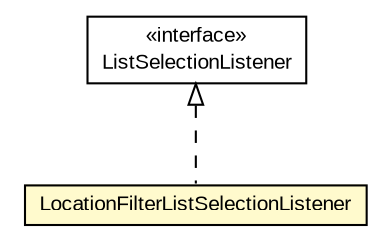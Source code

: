 #!/usr/local/bin/dot
#
# Class diagram 
# Generated by UMLGraph version 5.3 (http://www.umlgraph.org/)
#

digraph G {
	edge [fontname="arial",fontsize=10,labelfontname="arial",labelfontsize=10];
	node [fontname="arial",fontsize=10,shape=plaintext];
	nodesep=0.25;
	ranksep=0.5;
	// context.arch.logging.ExplanationGUI.LocationFilterListSelectionListener
	c125168 [label=<<table title="context.arch.logging.ExplanationGUI.LocationFilterListSelectionListener" border="0" cellborder="1" cellspacing="0" cellpadding="2" port="p" bgcolor="lemonChiffon" href="./ExplanationGUI.LocationFilterListSelectionListener.html">
		<tr><td><table border="0" cellspacing="0" cellpadding="1">
<tr><td align="center" balign="center"> LocationFilterListSelectionListener </td></tr>
		</table></td></tr>
		</table>>, fontname="arial", fontcolor="black", fontsize=10.0];
	//context.arch.logging.ExplanationGUI.LocationFilterListSelectionListener implements javax.swing.event.ListSelectionListener
	c125276:p -> c125168:p [dir=back,arrowtail=empty,style=dashed];
	// javax.swing.event.ListSelectionListener
	c125276 [label=<<table title="javax.swing.event.ListSelectionListener" border="0" cellborder="1" cellspacing="0" cellpadding="2" port="p" href="http://java.sun.com/j2se/1.4.2/docs/api/javax/swing/event/ListSelectionListener.html">
		<tr><td><table border="0" cellspacing="0" cellpadding="1">
<tr><td align="center" balign="center"> &#171;interface&#187; </td></tr>
<tr><td align="center" balign="center"> ListSelectionListener </td></tr>
		</table></td></tr>
		</table>>, fontname="arial", fontcolor="black", fontsize=10.0];
}

